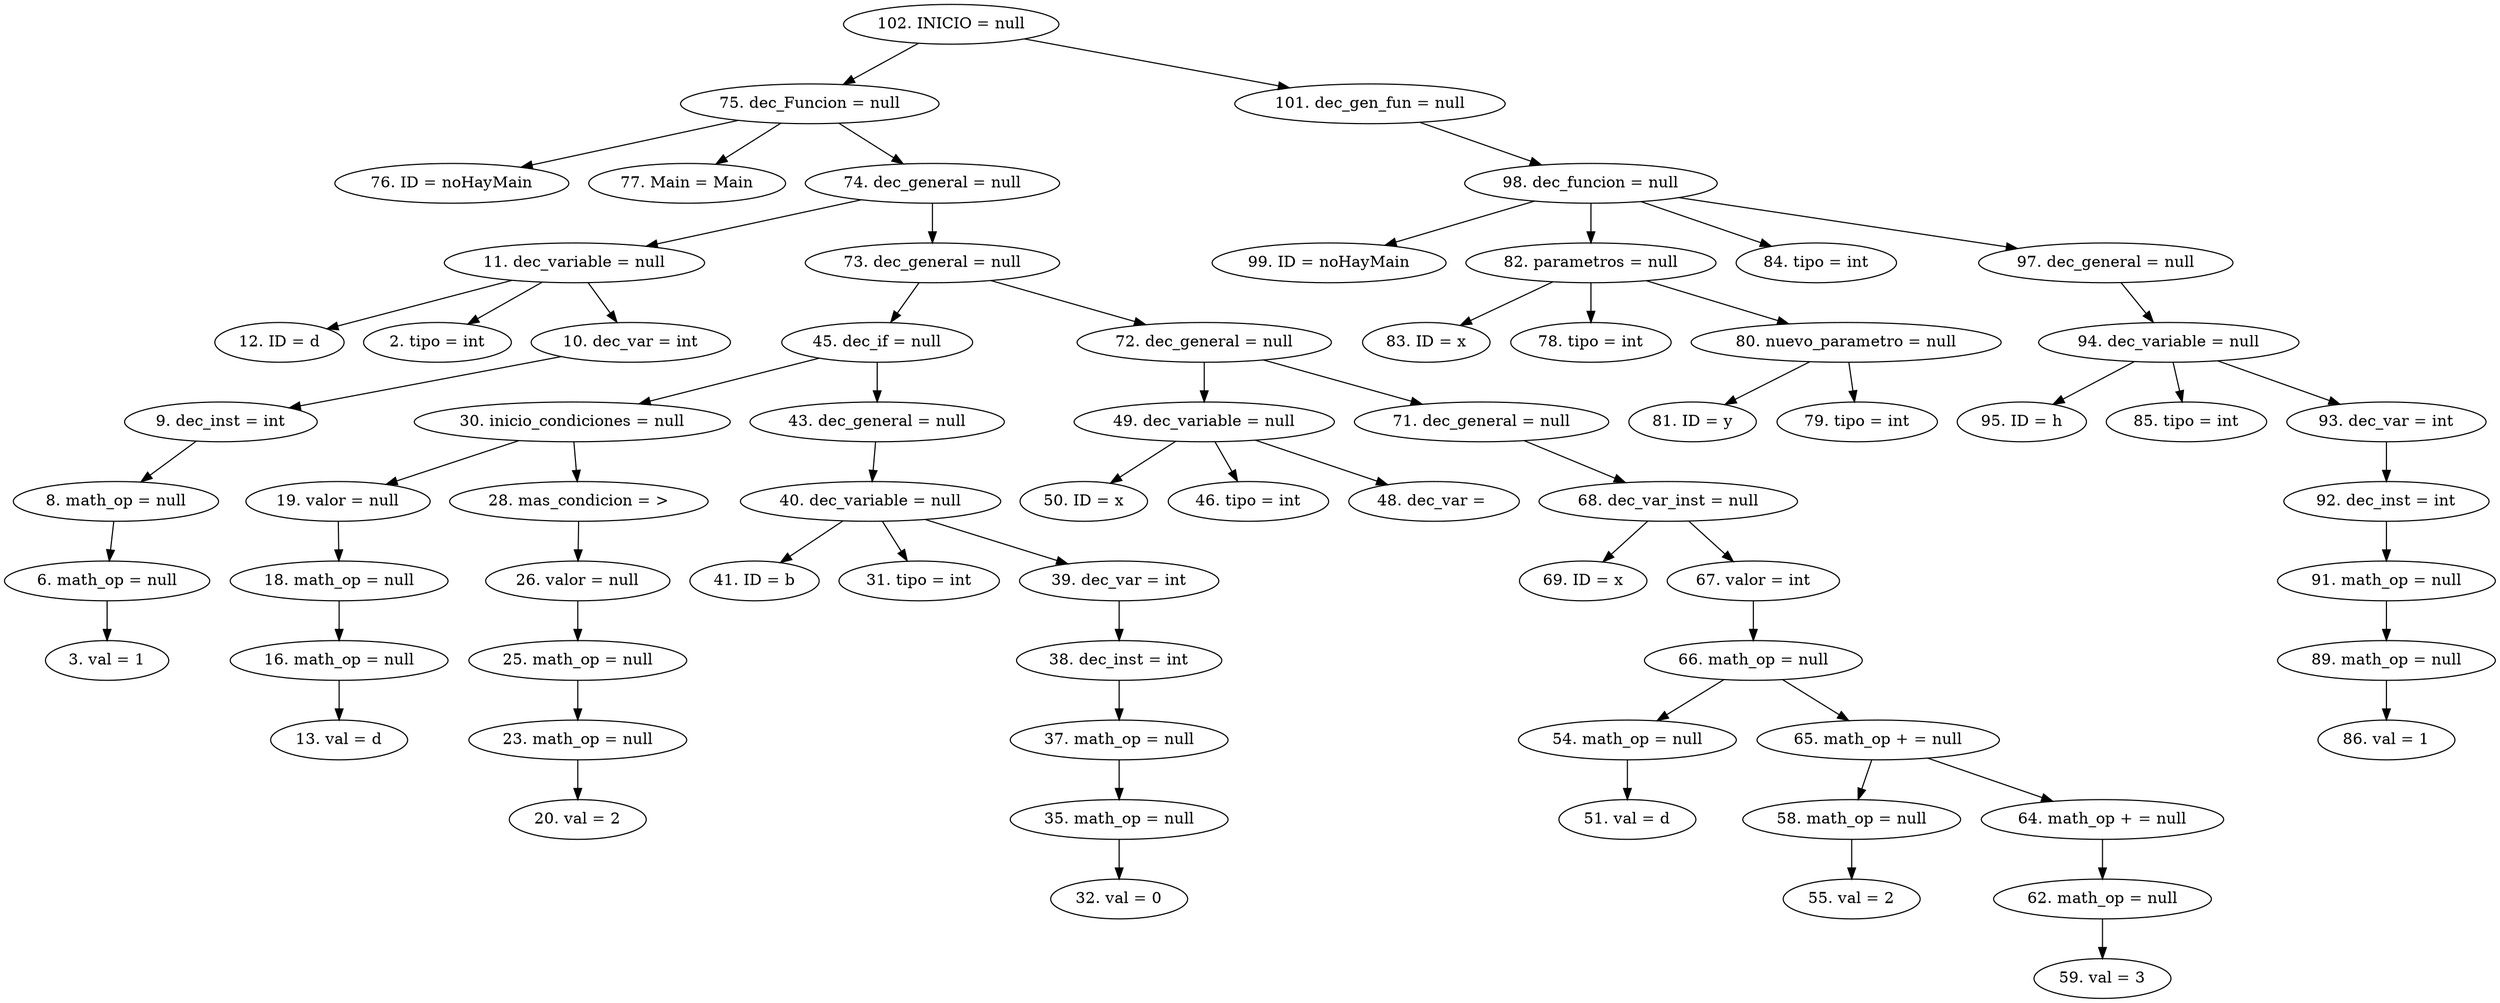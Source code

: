 digraph G {
"102. INICIO = null"->"75. dec_Funcion = null"
"75. dec_Funcion = null"->"76. ID = noHayMain"
"75. dec_Funcion = null"->"77. Main = Main"
"75. dec_Funcion = null"->"74. dec_general = null"
"74. dec_general = null"->"11. dec_variable = null"
"11. dec_variable = null"->"12. ID = d"
"11. dec_variable = null"->"2. tipo = int"
"11. dec_variable = null"->"10. dec_var = int"
"10. dec_var = int"->"9. dec_inst = int"
"9. dec_inst = int"->"8. math_op = null"
"8. math_op = null"->"6. math_op = null"
"6. math_op = null"->"3. val = 1"
"74. dec_general = null"->"73. dec_general = null"
"73. dec_general = null"->"45. dec_if = null"
"45. dec_if = null"->"30. inicio_condiciones = null"
"30. inicio_condiciones = null"->"19. valor = null"
"19. valor = null"->"18. math_op = null"
"18. math_op = null"->"16. math_op = null"
"16. math_op = null"->"13. val = d"
"30. inicio_condiciones = null"->"28. mas_condicion = >"
"28. mas_condicion = >"->"26. valor = null"
"26. valor = null"->"25. math_op = null"
"25. math_op = null"->"23. math_op = null"
"23. math_op = null"->"20. val = 2"
"45. dec_if = null"->"43. dec_general = null"
"43. dec_general = null"->"40. dec_variable = null"
"40. dec_variable = null"->"41. ID = b"
"40. dec_variable = null"->"31. tipo = int"
"40. dec_variable = null"->"39. dec_var = int"
"39. dec_var = int"->"38. dec_inst = int"
"38. dec_inst = int"->"37. math_op = null"
"37. math_op = null"->"35. math_op = null"
"35. math_op = null"->"32. val = 0"
"73. dec_general = null"->"72. dec_general = null"
"72. dec_general = null"->"49. dec_variable = null"
"49. dec_variable = null"->"50. ID = x"
"49. dec_variable = null"->"46. tipo = int"
"49. dec_variable = null"->"48. dec_var = "
"72. dec_general = null"->"71. dec_general = null"
"71. dec_general = null"->"68. dec_var_inst = null"
"68. dec_var_inst = null"->"69. ID = x"
"68. dec_var_inst = null"->"67. valor = int"
"67. valor = int"->"66. math_op = null"
"66. math_op = null"->"54. math_op = null"
"54. math_op = null"->"51. val = d"
"66. math_op = null"->"65. math_op + = null"
"65. math_op + = null"->"58. math_op = null"
"58. math_op = null"->"55. val = 2"
"65. math_op + = null"->"64. math_op + = null"
"64. math_op + = null"->"62. math_op = null"
"62. math_op = null"->"59. val = 3"
"102. INICIO = null"->"101. dec_gen_fun = null"
"101. dec_gen_fun = null"->"98. dec_funcion = null"
"98. dec_funcion = null"->"99. ID = noHayMain"
"98. dec_funcion = null"->"82. parametros = null"
"82. parametros = null"->"83. ID = x"
"82. parametros = null"->"78. tipo = int"
"82. parametros = null"->"80. nuevo_parametro = null"
"80. nuevo_parametro = null"->"81. ID = y"
"80. nuevo_parametro = null"->"79. tipo = int"
"98. dec_funcion = null"->"84. tipo = int"
"98. dec_funcion = null"->"97. dec_general = null"
"97. dec_general = null"->"94. dec_variable = null"
"94. dec_variable = null"->"95. ID = h"
"94. dec_variable = null"->"85. tipo = int"
"94. dec_variable = null"->"93. dec_var = int"
"93. dec_var = int"->"92. dec_inst = int"
"92. dec_inst = int"->"91. math_op = null"
"91. math_op = null"->"89. math_op = null"
"89. math_op = null"->"86. val = 1"


}

